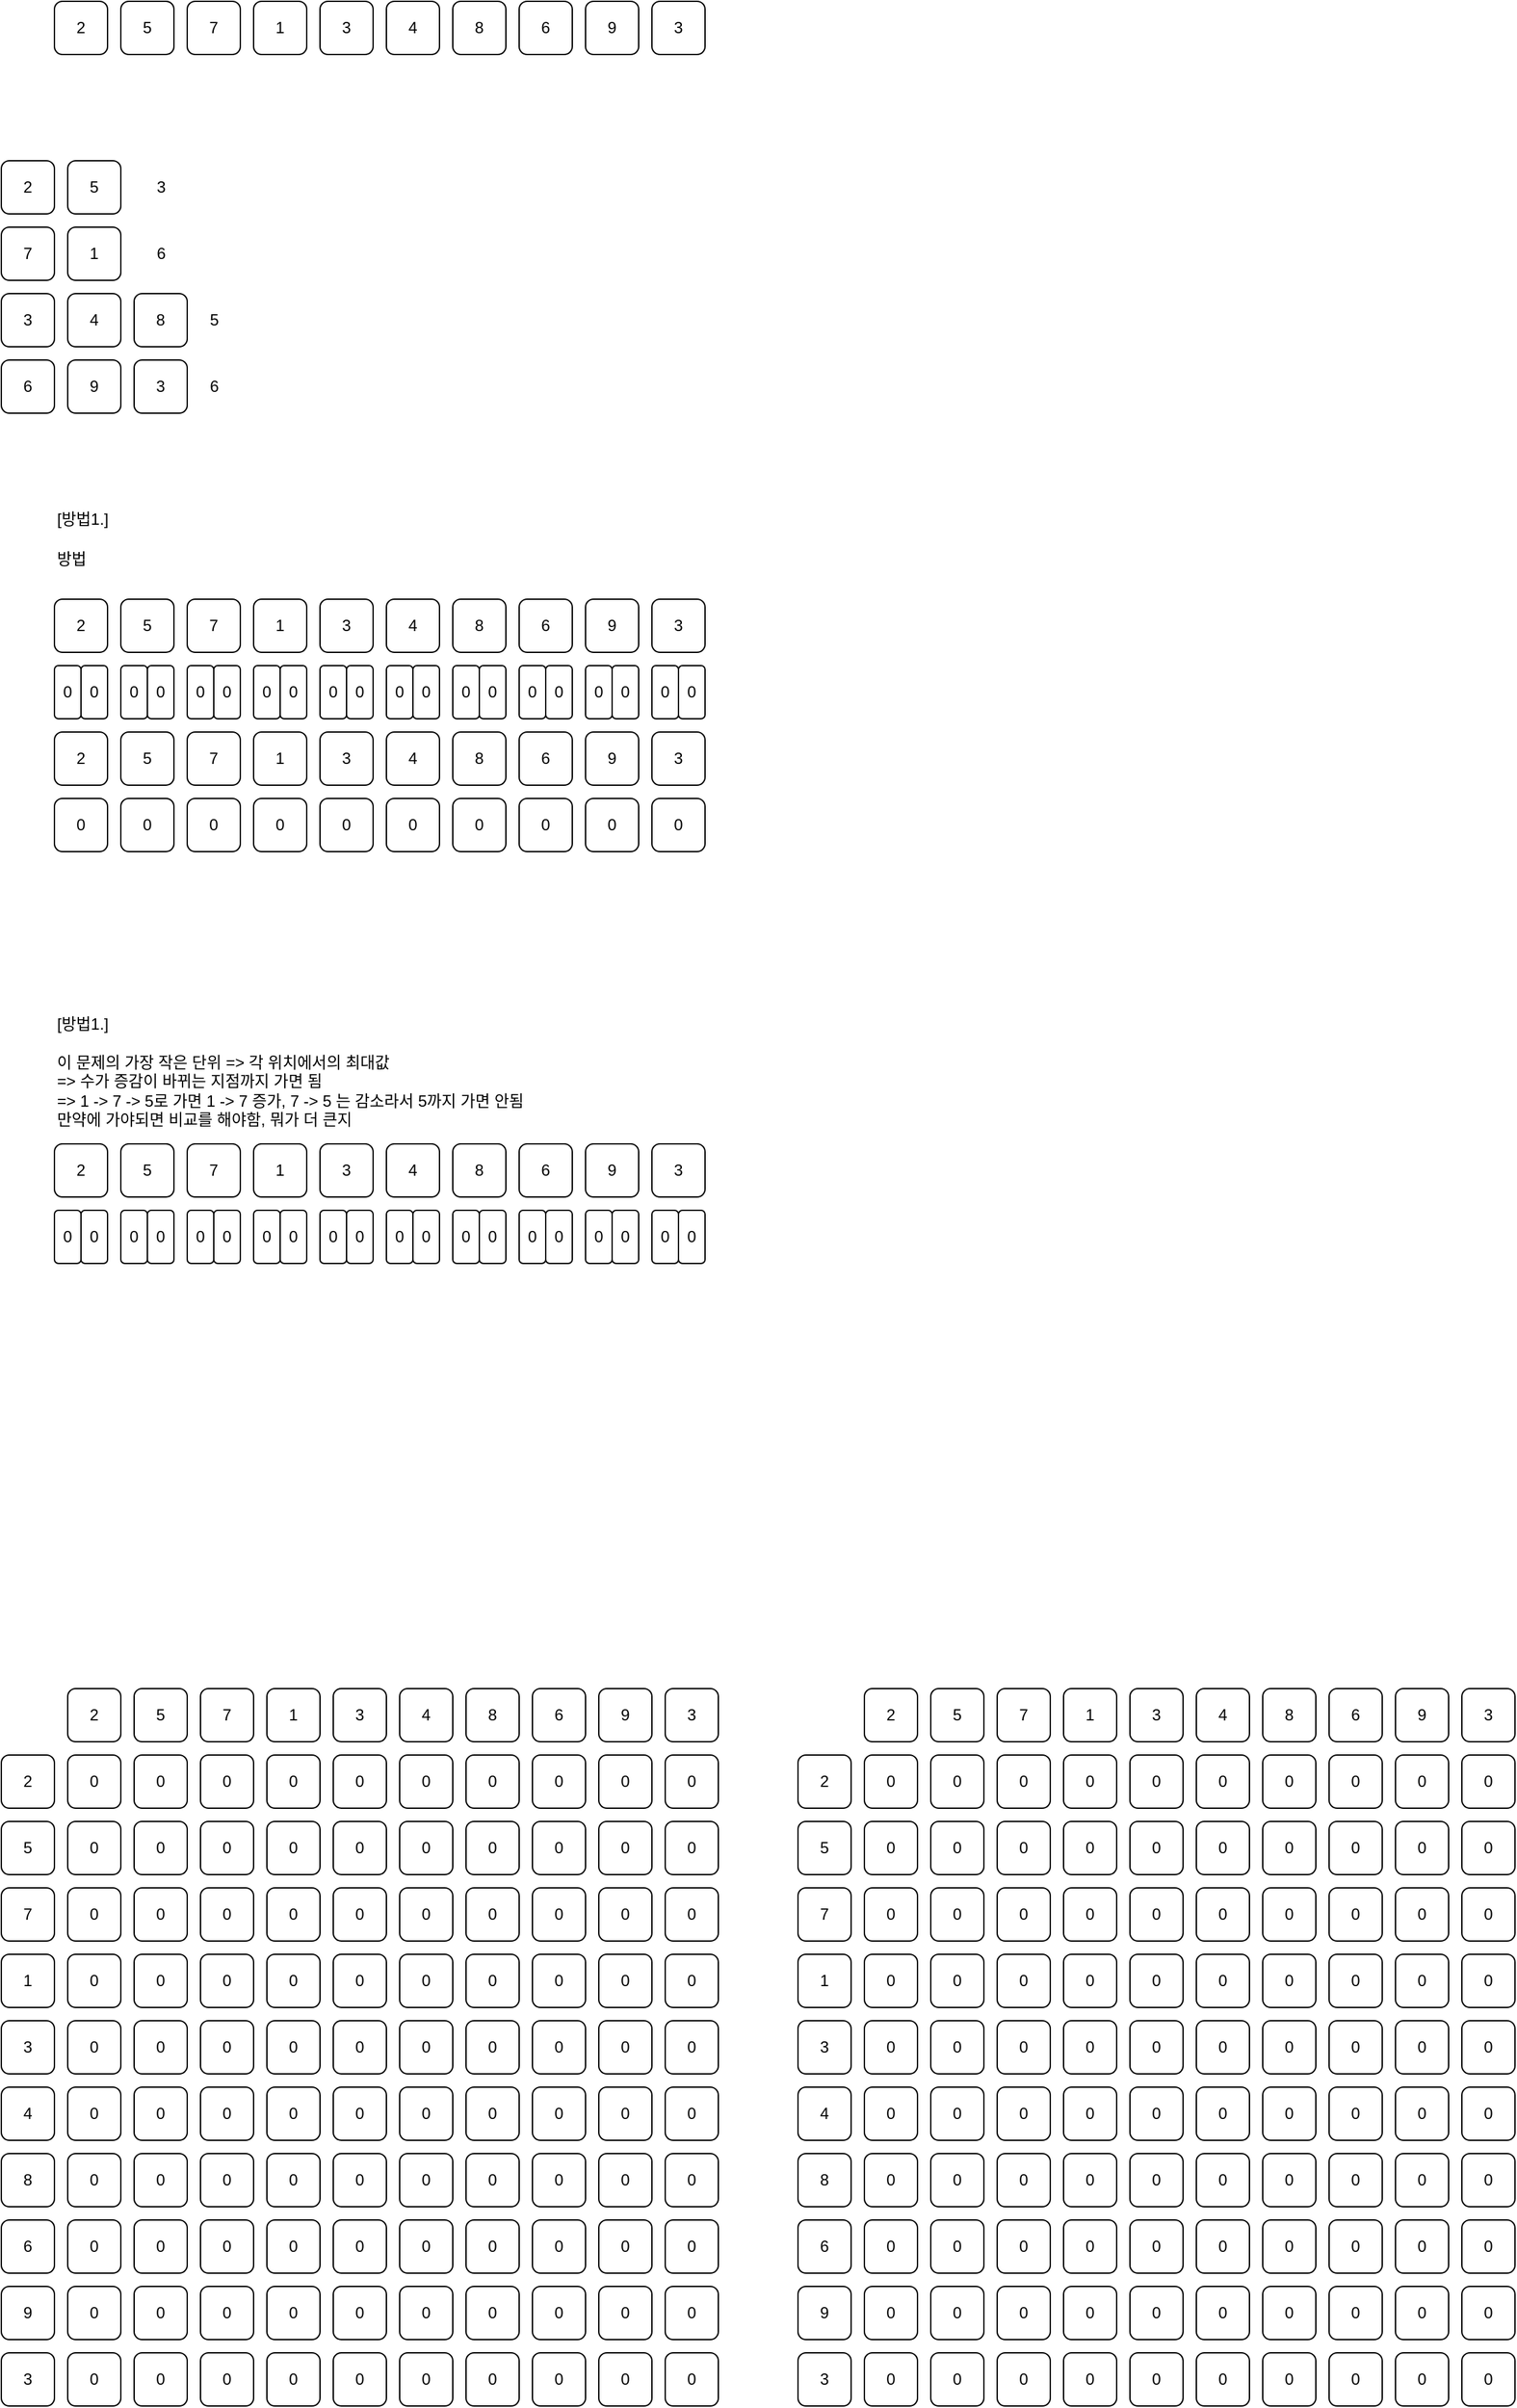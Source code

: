 <mxfile version="17.4.2" type="device"><diagram id="opJmxKPNGMG97YsAQIVf" name="페이지-1"><mxGraphModel dx="1036" dy="486" grid="1" gridSize="10" guides="1" tooltips="1" connect="1" arrows="1" fold="1" page="1" pageScale="1" pageWidth="2000" pageHeight="1400" math="0" shadow="0"><root><mxCell id="0"/><mxCell id="1" parent="0"/><mxCell id="2fsfZC8f-T-CUN_blzlZ-1" value="2" style="rounded=1;whiteSpace=wrap;html=1;" vertex="1" parent="1"><mxGeometry x="320" y="160" width="40" height="40" as="geometry"/></mxCell><mxCell id="2fsfZC8f-T-CUN_blzlZ-2" value="5" style="rounded=1;whiteSpace=wrap;html=1;" vertex="1" parent="1"><mxGeometry x="370" y="160" width="40" height="40" as="geometry"/></mxCell><mxCell id="2fsfZC8f-T-CUN_blzlZ-3" value="7" style="rounded=1;whiteSpace=wrap;html=1;" vertex="1" parent="1"><mxGeometry x="420" y="160" width="40" height="40" as="geometry"/></mxCell><mxCell id="2fsfZC8f-T-CUN_blzlZ-4" value="1" style="rounded=1;whiteSpace=wrap;html=1;" vertex="1" parent="1"><mxGeometry x="470" y="160" width="40" height="40" as="geometry"/></mxCell><mxCell id="2fsfZC8f-T-CUN_blzlZ-5" value="3" style="rounded=1;whiteSpace=wrap;html=1;" vertex="1" parent="1"><mxGeometry x="520" y="160" width="40" height="40" as="geometry"/></mxCell><mxCell id="2fsfZC8f-T-CUN_blzlZ-6" value="4" style="rounded=1;whiteSpace=wrap;html=1;" vertex="1" parent="1"><mxGeometry x="570" y="160" width="40" height="40" as="geometry"/></mxCell><mxCell id="2fsfZC8f-T-CUN_blzlZ-7" value="8" style="rounded=1;whiteSpace=wrap;html=1;" vertex="1" parent="1"><mxGeometry x="620" y="160" width="40" height="40" as="geometry"/></mxCell><mxCell id="2fsfZC8f-T-CUN_blzlZ-8" value="6" style="rounded=1;whiteSpace=wrap;html=1;" vertex="1" parent="1"><mxGeometry x="670" y="160" width="40" height="40" as="geometry"/></mxCell><mxCell id="2fsfZC8f-T-CUN_blzlZ-9" value="9" style="rounded=1;whiteSpace=wrap;html=1;" vertex="1" parent="1"><mxGeometry x="720" y="160" width="40" height="40" as="geometry"/></mxCell><mxCell id="2fsfZC8f-T-CUN_blzlZ-10" value="3" style="rounded=1;whiteSpace=wrap;html=1;" vertex="1" parent="1"><mxGeometry x="770" y="160" width="40" height="40" as="geometry"/></mxCell><mxCell id="2fsfZC8f-T-CUN_blzlZ-11" value="2" style="rounded=1;whiteSpace=wrap;html=1;" vertex="1" parent="1"><mxGeometry x="280" y="280" width="40" height="40" as="geometry"/></mxCell><mxCell id="2fsfZC8f-T-CUN_blzlZ-12" value="5" style="rounded=1;whiteSpace=wrap;html=1;" vertex="1" parent="1"><mxGeometry x="330" y="280" width="40" height="40" as="geometry"/></mxCell><mxCell id="2fsfZC8f-T-CUN_blzlZ-13" value="7" style="rounded=1;whiteSpace=wrap;html=1;" vertex="1" parent="1"><mxGeometry x="280" y="330" width="40" height="40" as="geometry"/></mxCell><mxCell id="2fsfZC8f-T-CUN_blzlZ-14" value="1" style="rounded=1;whiteSpace=wrap;html=1;" vertex="1" parent="1"><mxGeometry x="330" y="330" width="40" height="40" as="geometry"/></mxCell><mxCell id="2fsfZC8f-T-CUN_blzlZ-15" value="3" style="rounded=1;whiteSpace=wrap;html=1;" vertex="1" parent="1"><mxGeometry x="280" y="380" width="40" height="40" as="geometry"/></mxCell><mxCell id="2fsfZC8f-T-CUN_blzlZ-16" value="4" style="rounded=1;whiteSpace=wrap;html=1;" vertex="1" parent="1"><mxGeometry x="330" y="380" width="40" height="40" as="geometry"/></mxCell><mxCell id="2fsfZC8f-T-CUN_blzlZ-17" value="8" style="rounded=1;whiteSpace=wrap;html=1;" vertex="1" parent="1"><mxGeometry x="380" y="380" width="40" height="40" as="geometry"/></mxCell><mxCell id="2fsfZC8f-T-CUN_blzlZ-18" value="6" style="rounded=1;whiteSpace=wrap;html=1;" vertex="1" parent="1"><mxGeometry x="280" y="430" width="40" height="40" as="geometry"/></mxCell><mxCell id="2fsfZC8f-T-CUN_blzlZ-19" value="9" style="rounded=1;whiteSpace=wrap;html=1;" vertex="1" parent="1"><mxGeometry x="330" y="430" width="40" height="40" as="geometry"/></mxCell><mxCell id="2fsfZC8f-T-CUN_blzlZ-20" value="3" style="rounded=1;whiteSpace=wrap;html=1;" vertex="1" parent="1"><mxGeometry x="380" y="430" width="40" height="40" as="geometry"/></mxCell><mxCell id="2fsfZC8f-T-CUN_blzlZ-21" value="3" style="text;html=1;align=center;verticalAlign=middle;resizable=0;points=[];autosize=1;strokeColor=none;fillColor=none;" vertex="1" parent="1"><mxGeometry x="390" y="290" width="20" height="20" as="geometry"/></mxCell><mxCell id="2fsfZC8f-T-CUN_blzlZ-22" value="6" style="text;html=1;align=center;verticalAlign=middle;resizable=0;points=[];autosize=1;strokeColor=none;fillColor=none;" vertex="1" parent="1"><mxGeometry x="390" y="340" width="20" height="20" as="geometry"/></mxCell><mxCell id="2fsfZC8f-T-CUN_blzlZ-23" value="5" style="text;html=1;align=center;verticalAlign=middle;resizable=0;points=[];autosize=1;strokeColor=none;fillColor=none;" vertex="1" parent="1"><mxGeometry x="430" y="390" width="20" height="20" as="geometry"/></mxCell><mxCell id="2fsfZC8f-T-CUN_blzlZ-24" value="6" style="text;html=1;align=center;verticalAlign=middle;resizable=0;points=[];autosize=1;strokeColor=none;fillColor=none;" vertex="1" parent="1"><mxGeometry x="430" y="440" width="20" height="20" as="geometry"/></mxCell><mxCell id="2fsfZC8f-T-CUN_blzlZ-27" value="2" style="rounded=1;whiteSpace=wrap;html=1;" vertex="1" parent="1"><mxGeometry x="320" y="610" width="40" height="40" as="geometry"/></mxCell><mxCell id="2fsfZC8f-T-CUN_blzlZ-28" value="5" style="rounded=1;whiteSpace=wrap;html=1;" vertex="1" parent="1"><mxGeometry x="370" y="610" width="40" height="40" as="geometry"/></mxCell><mxCell id="2fsfZC8f-T-CUN_blzlZ-29" value="7" style="rounded=1;whiteSpace=wrap;html=1;" vertex="1" parent="1"><mxGeometry x="420" y="610" width="40" height="40" as="geometry"/></mxCell><mxCell id="2fsfZC8f-T-CUN_blzlZ-30" value="1" style="rounded=1;whiteSpace=wrap;html=1;" vertex="1" parent="1"><mxGeometry x="470" y="610" width="40" height="40" as="geometry"/></mxCell><mxCell id="2fsfZC8f-T-CUN_blzlZ-31" value="3" style="rounded=1;whiteSpace=wrap;html=1;" vertex="1" parent="1"><mxGeometry x="520" y="610" width="40" height="40" as="geometry"/></mxCell><mxCell id="2fsfZC8f-T-CUN_blzlZ-32" value="4" style="rounded=1;whiteSpace=wrap;html=1;" vertex="1" parent="1"><mxGeometry x="570" y="610" width="40" height="40" as="geometry"/></mxCell><mxCell id="2fsfZC8f-T-CUN_blzlZ-33" value="8" style="rounded=1;whiteSpace=wrap;html=1;" vertex="1" parent="1"><mxGeometry x="620" y="610" width="40" height="40" as="geometry"/></mxCell><mxCell id="2fsfZC8f-T-CUN_blzlZ-34" value="6" style="rounded=1;whiteSpace=wrap;html=1;" vertex="1" parent="1"><mxGeometry x="670" y="610" width="40" height="40" as="geometry"/></mxCell><mxCell id="2fsfZC8f-T-CUN_blzlZ-35" value="9" style="rounded=1;whiteSpace=wrap;html=1;" vertex="1" parent="1"><mxGeometry x="720" y="610" width="40" height="40" as="geometry"/></mxCell><mxCell id="2fsfZC8f-T-CUN_blzlZ-36" value="3" style="rounded=1;whiteSpace=wrap;html=1;" vertex="1" parent="1"><mxGeometry x="770" y="610" width="40" height="40" as="geometry"/></mxCell><mxCell id="2fsfZC8f-T-CUN_blzlZ-49" value="0" style="rounded=1;whiteSpace=wrap;html=1;" vertex="1" parent="1"><mxGeometry x="320" y="660" width="20" height="40" as="geometry"/></mxCell><mxCell id="2fsfZC8f-T-CUN_blzlZ-59" value="0" style="rounded=1;whiteSpace=wrap;html=1;" vertex="1" parent="1"><mxGeometry x="340" y="660" width="20" height="40" as="geometry"/></mxCell><mxCell id="2fsfZC8f-T-CUN_blzlZ-60" value="0" style="rounded=1;whiteSpace=wrap;html=1;" vertex="1" parent="1"><mxGeometry x="370" y="660" width="20" height="40" as="geometry"/></mxCell><mxCell id="2fsfZC8f-T-CUN_blzlZ-61" value="0" style="rounded=1;whiteSpace=wrap;html=1;" vertex="1" parent="1"><mxGeometry x="390" y="660" width="20" height="40" as="geometry"/></mxCell><mxCell id="2fsfZC8f-T-CUN_blzlZ-62" value="0" style="rounded=1;whiteSpace=wrap;html=1;" vertex="1" parent="1"><mxGeometry x="420" y="660" width="20" height="40" as="geometry"/></mxCell><mxCell id="2fsfZC8f-T-CUN_blzlZ-63" value="0" style="rounded=1;whiteSpace=wrap;html=1;" vertex="1" parent="1"><mxGeometry x="440" y="660" width="20" height="40" as="geometry"/></mxCell><mxCell id="2fsfZC8f-T-CUN_blzlZ-64" value="0" style="rounded=1;whiteSpace=wrap;html=1;" vertex="1" parent="1"><mxGeometry x="470" y="660" width="20" height="40" as="geometry"/></mxCell><mxCell id="2fsfZC8f-T-CUN_blzlZ-65" value="0" style="rounded=1;whiteSpace=wrap;html=1;" vertex="1" parent="1"><mxGeometry x="490" y="660" width="20" height="40" as="geometry"/></mxCell><mxCell id="2fsfZC8f-T-CUN_blzlZ-66" value="0" style="rounded=1;whiteSpace=wrap;html=1;" vertex="1" parent="1"><mxGeometry x="520" y="660" width="20" height="40" as="geometry"/></mxCell><mxCell id="2fsfZC8f-T-CUN_blzlZ-67" value="0" style="rounded=1;whiteSpace=wrap;html=1;" vertex="1" parent="1"><mxGeometry x="540" y="660" width="20" height="40" as="geometry"/></mxCell><mxCell id="2fsfZC8f-T-CUN_blzlZ-68" value="0" style="rounded=1;whiteSpace=wrap;html=1;" vertex="1" parent="1"><mxGeometry x="570" y="660" width="20" height="40" as="geometry"/></mxCell><mxCell id="2fsfZC8f-T-CUN_blzlZ-69" value="0" style="rounded=1;whiteSpace=wrap;html=1;" vertex="1" parent="1"><mxGeometry x="590" y="660" width="20" height="40" as="geometry"/></mxCell><mxCell id="2fsfZC8f-T-CUN_blzlZ-70" value="0" style="rounded=1;whiteSpace=wrap;html=1;" vertex="1" parent="1"><mxGeometry x="620" y="660" width="20" height="40" as="geometry"/></mxCell><mxCell id="2fsfZC8f-T-CUN_blzlZ-71" value="0" style="rounded=1;whiteSpace=wrap;html=1;" vertex="1" parent="1"><mxGeometry x="640" y="660" width="20" height="40" as="geometry"/></mxCell><mxCell id="2fsfZC8f-T-CUN_blzlZ-72" value="0" style="rounded=1;whiteSpace=wrap;html=1;" vertex="1" parent="1"><mxGeometry x="670" y="660" width="20" height="40" as="geometry"/></mxCell><mxCell id="2fsfZC8f-T-CUN_blzlZ-73" value="0" style="rounded=1;whiteSpace=wrap;html=1;" vertex="1" parent="1"><mxGeometry x="690" y="660" width="20" height="40" as="geometry"/></mxCell><mxCell id="2fsfZC8f-T-CUN_blzlZ-74" value="0" style="rounded=1;whiteSpace=wrap;html=1;" vertex="1" parent="1"><mxGeometry x="720" y="660" width="20" height="40" as="geometry"/></mxCell><mxCell id="2fsfZC8f-T-CUN_blzlZ-75" value="0" style="rounded=1;whiteSpace=wrap;html=1;" vertex="1" parent="1"><mxGeometry x="740" y="660" width="20" height="40" as="geometry"/></mxCell><mxCell id="2fsfZC8f-T-CUN_blzlZ-76" value="0" style="rounded=1;whiteSpace=wrap;html=1;" vertex="1" parent="1"><mxGeometry x="770" y="660" width="20" height="40" as="geometry"/></mxCell><mxCell id="2fsfZC8f-T-CUN_blzlZ-77" value="0" style="rounded=1;whiteSpace=wrap;html=1;" vertex="1" parent="1"><mxGeometry x="790" y="660" width="20" height="40" as="geometry"/></mxCell><mxCell id="2fsfZC8f-T-CUN_blzlZ-78" value="방법" style="text;html=1;strokeColor=none;fillColor=none;align=left;verticalAlign=middle;whiteSpace=wrap;rounded=0;" vertex="1" parent="1"><mxGeometry x="320" y="560" width="420" height="40" as="geometry"/></mxCell><mxCell id="2fsfZC8f-T-CUN_blzlZ-79" value="[방법1.]" style="text;html=1;align=left;verticalAlign=middle;resizable=0;points=[];autosize=1;strokeColor=none;fillColor=none;" vertex="1" parent="1"><mxGeometry x="320" y="540" width="60" height="20" as="geometry"/></mxCell><mxCell id="2fsfZC8f-T-CUN_blzlZ-110" value="이 문제의 가장 작은 단위 =&amp;gt; 각 위치에서의 최대값&lt;br&gt;=&amp;gt; 수가 증감이 바뀌는 지점까지 가면 됨&lt;br&gt;=&amp;gt; 1 -&amp;gt; 7 -&amp;gt; 5로 가면 1 -&amp;gt; 7 증가, 7 -&amp;gt; 5 는 감소라서 5까지 가면 안됨&lt;br&gt;만약에 가야되면 비교를 해야함, 뭐가 더 큰지" style="text;html=1;strokeColor=none;fillColor=none;align=left;verticalAlign=middle;whiteSpace=wrap;rounded=0;" vertex="1" parent="1"><mxGeometry x="320" y="940" width="420" height="80" as="geometry"/></mxCell><mxCell id="2fsfZC8f-T-CUN_blzlZ-111" value="[방법1.]" style="text;html=1;align=left;verticalAlign=middle;resizable=0;points=[];autosize=1;strokeColor=none;fillColor=none;" vertex="1" parent="1"><mxGeometry x="320" y="920" width="60" height="20" as="geometry"/></mxCell><mxCell id="2fsfZC8f-T-CUN_blzlZ-112" value="2" style="rounded=1;whiteSpace=wrap;html=1;" vertex="1" parent="1"><mxGeometry x="320" y="710" width="40" height="40" as="geometry"/></mxCell><mxCell id="2fsfZC8f-T-CUN_blzlZ-113" value="5" style="rounded=1;whiteSpace=wrap;html=1;" vertex="1" parent="1"><mxGeometry x="370" y="710" width="40" height="40" as="geometry"/></mxCell><mxCell id="2fsfZC8f-T-CUN_blzlZ-114" value="7" style="rounded=1;whiteSpace=wrap;html=1;" vertex="1" parent="1"><mxGeometry x="420" y="710" width="40" height="40" as="geometry"/></mxCell><mxCell id="2fsfZC8f-T-CUN_blzlZ-115" value="1" style="rounded=1;whiteSpace=wrap;html=1;" vertex="1" parent="1"><mxGeometry x="470" y="710" width="40" height="40" as="geometry"/></mxCell><mxCell id="2fsfZC8f-T-CUN_blzlZ-116" value="3" style="rounded=1;whiteSpace=wrap;html=1;" vertex="1" parent="1"><mxGeometry x="520" y="710" width="40" height="40" as="geometry"/></mxCell><mxCell id="2fsfZC8f-T-CUN_blzlZ-117" value="4" style="rounded=1;whiteSpace=wrap;html=1;" vertex="1" parent="1"><mxGeometry x="570" y="710" width="40" height="40" as="geometry"/></mxCell><mxCell id="2fsfZC8f-T-CUN_blzlZ-118" value="8" style="rounded=1;whiteSpace=wrap;html=1;" vertex="1" parent="1"><mxGeometry x="620" y="710" width="40" height="40" as="geometry"/></mxCell><mxCell id="2fsfZC8f-T-CUN_blzlZ-119" value="6" style="rounded=1;whiteSpace=wrap;html=1;" vertex="1" parent="1"><mxGeometry x="670" y="710" width="40" height="40" as="geometry"/></mxCell><mxCell id="2fsfZC8f-T-CUN_blzlZ-120" value="9" style="rounded=1;whiteSpace=wrap;html=1;" vertex="1" parent="1"><mxGeometry x="720" y="710" width="40" height="40" as="geometry"/></mxCell><mxCell id="2fsfZC8f-T-CUN_blzlZ-121" value="3" style="rounded=1;whiteSpace=wrap;html=1;" vertex="1" parent="1"><mxGeometry x="770" y="710" width="40" height="40" as="geometry"/></mxCell><mxCell id="2fsfZC8f-T-CUN_blzlZ-142" value="0" style="rounded=1;whiteSpace=wrap;html=1;" vertex="1" parent="1"><mxGeometry x="320" y="760" width="40" height="40" as="geometry"/></mxCell><mxCell id="2fsfZC8f-T-CUN_blzlZ-143" value="0" style="rounded=1;whiteSpace=wrap;html=1;" vertex="1" parent="1"><mxGeometry x="370" y="760" width="40" height="40" as="geometry"/></mxCell><mxCell id="2fsfZC8f-T-CUN_blzlZ-144" value="0" style="rounded=1;whiteSpace=wrap;html=1;" vertex="1" parent="1"><mxGeometry x="420" y="760" width="40" height="40" as="geometry"/></mxCell><mxCell id="2fsfZC8f-T-CUN_blzlZ-145" value="0" style="rounded=1;whiteSpace=wrap;html=1;" vertex="1" parent="1"><mxGeometry x="470" y="760" width="40" height="40" as="geometry"/></mxCell><mxCell id="2fsfZC8f-T-CUN_blzlZ-146" value="0" style="rounded=1;whiteSpace=wrap;html=1;" vertex="1" parent="1"><mxGeometry x="520" y="760" width="40" height="40" as="geometry"/></mxCell><mxCell id="2fsfZC8f-T-CUN_blzlZ-147" value="0" style="rounded=1;whiteSpace=wrap;html=1;" vertex="1" parent="1"><mxGeometry x="570" y="760" width="40" height="40" as="geometry"/></mxCell><mxCell id="2fsfZC8f-T-CUN_blzlZ-148" value="0" style="rounded=1;whiteSpace=wrap;html=1;" vertex="1" parent="1"><mxGeometry x="620" y="760" width="40" height="40" as="geometry"/></mxCell><mxCell id="2fsfZC8f-T-CUN_blzlZ-149" value="0" style="rounded=1;whiteSpace=wrap;html=1;" vertex="1" parent="1"><mxGeometry x="670" y="760" width="40" height="40" as="geometry"/></mxCell><mxCell id="2fsfZC8f-T-CUN_blzlZ-150" value="0" style="rounded=1;whiteSpace=wrap;html=1;" vertex="1" parent="1"><mxGeometry x="720" y="760" width="40" height="40" as="geometry"/></mxCell><mxCell id="2fsfZC8f-T-CUN_blzlZ-151" value="0" style="rounded=1;whiteSpace=wrap;html=1;" vertex="1" parent="1"><mxGeometry x="770" y="760" width="40" height="40" as="geometry"/></mxCell><mxCell id="2fsfZC8f-T-CUN_blzlZ-162" value="2" style="rounded=1;whiteSpace=wrap;html=1;" vertex="1" parent="1"><mxGeometry x="330" y="1430" width="40" height="40" as="geometry"/></mxCell><mxCell id="2fsfZC8f-T-CUN_blzlZ-163" value="5" style="rounded=1;whiteSpace=wrap;html=1;" vertex="1" parent="1"><mxGeometry x="380" y="1430" width="40" height="40" as="geometry"/></mxCell><mxCell id="2fsfZC8f-T-CUN_blzlZ-164" value="7" style="rounded=1;whiteSpace=wrap;html=1;" vertex="1" parent="1"><mxGeometry x="430" y="1430" width="40" height="40" as="geometry"/></mxCell><mxCell id="2fsfZC8f-T-CUN_blzlZ-165" value="1" style="rounded=1;whiteSpace=wrap;html=1;" vertex="1" parent="1"><mxGeometry x="480" y="1430" width="40" height="40" as="geometry"/></mxCell><mxCell id="2fsfZC8f-T-CUN_blzlZ-166" value="3" style="rounded=1;whiteSpace=wrap;html=1;" vertex="1" parent="1"><mxGeometry x="530" y="1430" width="40" height="40" as="geometry"/></mxCell><mxCell id="2fsfZC8f-T-CUN_blzlZ-167" value="4" style="rounded=1;whiteSpace=wrap;html=1;" vertex="1" parent="1"><mxGeometry x="580" y="1430" width="40" height="40" as="geometry"/></mxCell><mxCell id="2fsfZC8f-T-CUN_blzlZ-168" value="8" style="rounded=1;whiteSpace=wrap;html=1;" vertex="1" parent="1"><mxGeometry x="630" y="1430" width="40" height="40" as="geometry"/></mxCell><mxCell id="2fsfZC8f-T-CUN_blzlZ-169" value="6" style="rounded=1;whiteSpace=wrap;html=1;" vertex="1" parent="1"><mxGeometry x="680" y="1430" width="40" height="40" as="geometry"/></mxCell><mxCell id="2fsfZC8f-T-CUN_blzlZ-170" value="9" style="rounded=1;whiteSpace=wrap;html=1;" vertex="1" parent="1"><mxGeometry x="730" y="1430" width="40" height="40" as="geometry"/></mxCell><mxCell id="2fsfZC8f-T-CUN_blzlZ-171" value="3" style="rounded=1;whiteSpace=wrap;html=1;" vertex="1" parent="1"><mxGeometry x="780" y="1430" width="40" height="40" as="geometry"/></mxCell><mxCell id="2fsfZC8f-T-CUN_blzlZ-172" value="2" style="rounded=1;whiteSpace=wrap;html=1;" vertex="1" parent="1"><mxGeometry x="280" y="1480" width="40" height="40" as="geometry"/></mxCell><mxCell id="2fsfZC8f-T-CUN_blzlZ-173" value="5" style="rounded=1;whiteSpace=wrap;html=1;" vertex="1" parent="1"><mxGeometry x="280" y="1530" width="40" height="40" as="geometry"/></mxCell><mxCell id="2fsfZC8f-T-CUN_blzlZ-174" value="7" style="rounded=1;whiteSpace=wrap;html=1;" vertex="1" parent="1"><mxGeometry x="280" y="1580" width="40" height="40" as="geometry"/></mxCell><mxCell id="2fsfZC8f-T-CUN_blzlZ-175" value="3" style="rounded=1;whiteSpace=wrap;html=1;" vertex="1" parent="1"><mxGeometry x="280" y="1680" width="40" height="40" as="geometry"/></mxCell><mxCell id="2fsfZC8f-T-CUN_blzlZ-176" value="8" style="rounded=1;whiteSpace=wrap;html=1;" vertex="1" parent="1"><mxGeometry x="280" y="1780" width="40" height="40" as="geometry"/></mxCell><mxCell id="2fsfZC8f-T-CUN_blzlZ-177" value="4" style="rounded=1;whiteSpace=wrap;html=1;" vertex="1" parent="1"><mxGeometry x="280" y="1730" width="40" height="40" as="geometry"/></mxCell><mxCell id="2fsfZC8f-T-CUN_blzlZ-178" value="6" style="rounded=1;whiteSpace=wrap;html=1;" vertex="1" parent="1"><mxGeometry x="280" y="1830" width="40" height="40" as="geometry"/></mxCell><mxCell id="2fsfZC8f-T-CUN_blzlZ-179" value="9" style="rounded=1;whiteSpace=wrap;html=1;" vertex="1" parent="1"><mxGeometry x="280" y="1880" width="40" height="40" as="geometry"/></mxCell><mxCell id="2fsfZC8f-T-CUN_blzlZ-180" value="3" style="rounded=1;whiteSpace=wrap;html=1;" vertex="1" parent="1"><mxGeometry x="280" y="1930" width="40" height="40" as="geometry"/></mxCell><mxCell id="2fsfZC8f-T-CUN_blzlZ-181" value="0" style="rounded=1;whiteSpace=wrap;html=1;" vertex="1" parent="1"><mxGeometry x="330" y="1480" width="40" height="40" as="geometry"/></mxCell><mxCell id="2fsfZC8f-T-CUN_blzlZ-182" value="0" style="rounded=1;whiteSpace=wrap;html=1;" vertex="1" parent="1"><mxGeometry x="380" y="1480" width="40" height="40" as="geometry"/></mxCell><mxCell id="2fsfZC8f-T-CUN_blzlZ-183" value="0" style="rounded=1;whiteSpace=wrap;html=1;" vertex="1" parent="1"><mxGeometry x="430" y="1480" width="40" height="40" as="geometry"/></mxCell><mxCell id="2fsfZC8f-T-CUN_blzlZ-184" value="0" style="rounded=1;whiteSpace=wrap;html=1;" vertex="1" parent="1"><mxGeometry x="480" y="1480" width="40" height="40" as="geometry"/></mxCell><mxCell id="2fsfZC8f-T-CUN_blzlZ-185" value="0" style="rounded=1;whiteSpace=wrap;html=1;" vertex="1" parent="1"><mxGeometry x="530" y="1480" width="40" height="40" as="geometry"/></mxCell><mxCell id="2fsfZC8f-T-CUN_blzlZ-186" value="0" style="rounded=1;whiteSpace=wrap;html=1;" vertex="1" parent="1"><mxGeometry x="580" y="1480" width="40" height="40" as="geometry"/></mxCell><mxCell id="2fsfZC8f-T-CUN_blzlZ-187" value="0" style="rounded=1;whiteSpace=wrap;html=1;" vertex="1" parent="1"><mxGeometry x="630" y="1480" width="40" height="40" as="geometry"/></mxCell><mxCell id="2fsfZC8f-T-CUN_blzlZ-188" value="0" style="rounded=1;whiteSpace=wrap;html=1;" vertex="1" parent="1"><mxGeometry x="680" y="1480" width="40" height="40" as="geometry"/></mxCell><mxCell id="2fsfZC8f-T-CUN_blzlZ-189" value="0" style="rounded=1;whiteSpace=wrap;html=1;" vertex="1" parent="1"><mxGeometry x="730" y="1480" width="40" height="40" as="geometry"/></mxCell><mxCell id="2fsfZC8f-T-CUN_blzlZ-190" value="0" style="rounded=1;whiteSpace=wrap;html=1;" vertex="1" parent="1"><mxGeometry x="780" y="1480" width="40" height="40" as="geometry"/></mxCell><mxCell id="2fsfZC8f-T-CUN_blzlZ-191" value="0" style="rounded=1;whiteSpace=wrap;html=1;" vertex="1" parent="1"><mxGeometry x="330" y="1530" width="40" height="40" as="geometry"/></mxCell><mxCell id="2fsfZC8f-T-CUN_blzlZ-192" value="0" style="rounded=1;whiteSpace=wrap;html=1;" vertex="1" parent="1"><mxGeometry x="380" y="1530" width="40" height="40" as="geometry"/></mxCell><mxCell id="2fsfZC8f-T-CUN_blzlZ-193" value="0" style="rounded=1;whiteSpace=wrap;html=1;" vertex="1" parent="1"><mxGeometry x="430" y="1530" width="40" height="40" as="geometry"/></mxCell><mxCell id="2fsfZC8f-T-CUN_blzlZ-194" value="0" style="rounded=1;whiteSpace=wrap;html=1;" vertex="1" parent="1"><mxGeometry x="480" y="1530" width="40" height="40" as="geometry"/></mxCell><mxCell id="2fsfZC8f-T-CUN_blzlZ-195" value="0" style="rounded=1;whiteSpace=wrap;html=1;" vertex="1" parent="1"><mxGeometry x="530" y="1530" width="40" height="40" as="geometry"/></mxCell><mxCell id="2fsfZC8f-T-CUN_blzlZ-196" value="0" style="rounded=1;whiteSpace=wrap;html=1;" vertex="1" parent="1"><mxGeometry x="580" y="1530" width="40" height="40" as="geometry"/></mxCell><mxCell id="2fsfZC8f-T-CUN_blzlZ-197" value="0" style="rounded=1;whiteSpace=wrap;html=1;" vertex="1" parent="1"><mxGeometry x="630" y="1530" width="40" height="40" as="geometry"/></mxCell><mxCell id="2fsfZC8f-T-CUN_blzlZ-198" value="0" style="rounded=1;whiteSpace=wrap;html=1;" vertex="1" parent="1"><mxGeometry x="680" y="1530" width="40" height="40" as="geometry"/></mxCell><mxCell id="2fsfZC8f-T-CUN_blzlZ-199" value="0" style="rounded=1;whiteSpace=wrap;html=1;" vertex="1" parent="1"><mxGeometry x="730" y="1530" width="40" height="40" as="geometry"/></mxCell><mxCell id="2fsfZC8f-T-CUN_blzlZ-200" value="0" style="rounded=1;whiteSpace=wrap;html=1;" vertex="1" parent="1"><mxGeometry x="780" y="1530" width="40" height="40" as="geometry"/></mxCell><mxCell id="2fsfZC8f-T-CUN_blzlZ-201" value="0" style="rounded=1;whiteSpace=wrap;html=1;" vertex="1" parent="1"><mxGeometry x="330" y="1580" width="40" height="40" as="geometry"/></mxCell><mxCell id="2fsfZC8f-T-CUN_blzlZ-202" value="0" style="rounded=1;whiteSpace=wrap;html=1;" vertex="1" parent="1"><mxGeometry x="380" y="1580" width="40" height="40" as="geometry"/></mxCell><mxCell id="2fsfZC8f-T-CUN_blzlZ-203" value="0" style="rounded=1;whiteSpace=wrap;html=1;" vertex="1" parent="1"><mxGeometry x="430" y="1580" width="40" height="40" as="geometry"/></mxCell><mxCell id="2fsfZC8f-T-CUN_blzlZ-204" value="0" style="rounded=1;whiteSpace=wrap;html=1;" vertex="1" parent="1"><mxGeometry x="480" y="1580" width="40" height="40" as="geometry"/></mxCell><mxCell id="2fsfZC8f-T-CUN_blzlZ-205" value="0" style="rounded=1;whiteSpace=wrap;html=1;" vertex="1" parent="1"><mxGeometry x="530" y="1580" width="40" height="40" as="geometry"/></mxCell><mxCell id="2fsfZC8f-T-CUN_blzlZ-206" value="0" style="rounded=1;whiteSpace=wrap;html=1;" vertex="1" parent="1"><mxGeometry x="580" y="1580" width="40" height="40" as="geometry"/></mxCell><mxCell id="2fsfZC8f-T-CUN_blzlZ-207" value="0" style="rounded=1;whiteSpace=wrap;html=1;" vertex="1" parent="1"><mxGeometry x="630" y="1580" width="40" height="40" as="geometry"/></mxCell><mxCell id="2fsfZC8f-T-CUN_blzlZ-208" value="0" style="rounded=1;whiteSpace=wrap;html=1;" vertex="1" parent="1"><mxGeometry x="680" y="1580" width="40" height="40" as="geometry"/></mxCell><mxCell id="2fsfZC8f-T-CUN_blzlZ-209" value="0" style="rounded=1;whiteSpace=wrap;html=1;" vertex="1" parent="1"><mxGeometry x="730" y="1580" width="40" height="40" as="geometry"/></mxCell><mxCell id="2fsfZC8f-T-CUN_blzlZ-210" value="0" style="rounded=1;whiteSpace=wrap;html=1;" vertex="1" parent="1"><mxGeometry x="780" y="1580" width="40" height="40" as="geometry"/></mxCell><mxCell id="2fsfZC8f-T-CUN_blzlZ-211" value="0" style="rounded=1;whiteSpace=wrap;html=1;" vertex="1" parent="1"><mxGeometry x="330" y="1680" width="40" height="40" as="geometry"/></mxCell><mxCell id="2fsfZC8f-T-CUN_blzlZ-212" value="0" style="rounded=1;whiteSpace=wrap;html=1;" vertex="1" parent="1"><mxGeometry x="380" y="1680" width="40" height="40" as="geometry"/></mxCell><mxCell id="2fsfZC8f-T-CUN_blzlZ-213" value="0" style="rounded=1;whiteSpace=wrap;html=1;" vertex="1" parent="1"><mxGeometry x="430" y="1680" width="40" height="40" as="geometry"/></mxCell><mxCell id="2fsfZC8f-T-CUN_blzlZ-214" value="0" style="rounded=1;whiteSpace=wrap;html=1;" vertex="1" parent="1"><mxGeometry x="480" y="1680" width="40" height="40" as="geometry"/></mxCell><mxCell id="2fsfZC8f-T-CUN_blzlZ-215" value="0" style="rounded=1;whiteSpace=wrap;html=1;" vertex="1" parent="1"><mxGeometry x="530" y="1680" width="40" height="40" as="geometry"/></mxCell><mxCell id="2fsfZC8f-T-CUN_blzlZ-216" value="0" style="rounded=1;whiteSpace=wrap;html=1;" vertex="1" parent="1"><mxGeometry x="580" y="1680" width="40" height="40" as="geometry"/></mxCell><mxCell id="2fsfZC8f-T-CUN_blzlZ-217" value="0" style="rounded=1;whiteSpace=wrap;html=1;" vertex="1" parent="1"><mxGeometry x="630" y="1680" width="40" height="40" as="geometry"/></mxCell><mxCell id="2fsfZC8f-T-CUN_blzlZ-218" value="0" style="rounded=1;whiteSpace=wrap;html=1;" vertex="1" parent="1"><mxGeometry x="680" y="1680" width="40" height="40" as="geometry"/></mxCell><mxCell id="2fsfZC8f-T-CUN_blzlZ-219" value="0" style="rounded=1;whiteSpace=wrap;html=1;" vertex="1" parent="1"><mxGeometry x="730" y="1680" width="40" height="40" as="geometry"/></mxCell><mxCell id="2fsfZC8f-T-CUN_blzlZ-220" value="0" style="rounded=1;whiteSpace=wrap;html=1;" vertex="1" parent="1"><mxGeometry x="780" y="1680" width="40" height="40" as="geometry"/></mxCell><mxCell id="2fsfZC8f-T-CUN_blzlZ-221" value="0" style="rounded=1;whiteSpace=wrap;html=1;" vertex="1" parent="1"><mxGeometry x="330" y="1730" width="40" height="40" as="geometry"/></mxCell><mxCell id="2fsfZC8f-T-CUN_blzlZ-222" value="0" style="rounded=1;whiteSpace=wrap;html=1;" vertex="1" parent="1"><mxGeometry x="380" y="1730" width="40" height="40" as="geometry"/></mxCell><mxCell id="2fsfZC8f-T-CUN_blzlZ-223" value="0" style="rounded=1;whiteSpace=wrap;html=1;" vertex="1" parent="1"><mxGeometry x="430" y="1730" width="40" height="40" as="geometry"/></mxCell><mxCell id="2fsfZC8f-T-CUN_blzlZ-224" value="0" style="rounded=1;whiteSpace=wrap;html=1;" vertex="1" parent="1"><mxGeometry x="480" y="1730" width="40" height="40" as="geometry"/></mxCell><mxCell id="2fsfZC8f-T-CUN_blzlZ-225" value="0" style="rounded=1;whiteSpace=wrap;html=1;" vertex="1" parent="1"><mxGeometry x="530" y="1730" width="40" height="40" as="geometry"/></mxCell><mxCell id="2fsfZC8f-T-CUN_blzlZ-226" value="0" style="rounded=1;whiteSpace=wrap;html=1;" vertex="1" parent="1"><mxGeometry x="580" y="1730" width="40" height="40" as="geometry"/></mxCell><mxCell id="2fsfZC8f-T-CUN_blzlZ-227" value="0" style="rounded=1;whiteSpace=wrap;html=1;" vertex="1" parent="1"><mxGeometry x="630" y="1730" width="40" height="40" as="geometry"/></mxCell><mxCell id="2fsfZC8f-T-CUN_blzlZ-228" value="0" style="rounded=1;whiteSpace=wrap;html=1;" vertex="1" parent="1"><mxGeometry x="680" y="1730" width="40" height="40" as="geometry"/></mxCell><mxCell id="2fsfZC8f-T-CUN_blzlZ-229" value="0" style="rounded=1;whiteSpace=wrap;html=1;" vertex="1" parent="1"><mxGeometry x="730" y="1730" width="40" height="40" as="geometry"/></mxCell><mxCell id="2fsfZC8f-T-CUN_blzlZ-230" value="0" style="rounded=1;whiteSpace=wrap;html=1;" vertex="1" parent="1"><mxGeometry x="780" y="1730" width="40" height="40" as="geometry"/></mxCell><mxCell id="2fsfZC8f-T-CUN_blzlZ-231" value="0" style="rounded=1;whiteSpace=wrap;html=1;" vertex="1" parent="1"><mxGeometry x="330" y="1780" width="40" height="40" as="geometry"/></mxCell><mxCell id="2fsfZC8f-T-CUN_blzlZ-232" value="0" style="rounded=1;whiteSpace=wrap;html=1;" vertex="1" parent="1"><mxGeometry x="380" y="1780" width="40" height="40" as="geometry"/></mxCell><mxCell id="2fsfZC8f-T-CUN_blzlZ-233" value="0" style="rounded=1;whiteSpace=wrap;html=1;" vertex="1" parent="1"><mxGeometry x="430" y="1780" width="40" height="40" as="geometry"/></mxCell><mxCell id="2fsfZC8f-T-CUN_blzlZ-234" value="0" style="rounded=1;whiteSpace=wrap;html=1;" vertex="1" parent="1"><mxGeometry x="480" y="1780" width="40" height="40" as="geometry"/></mxCell><mxCell id="2fsfZC8f-T-CUN_blzlZ-235" value="0" style="rounded=1;whiteSpace=wrap;html=1;" vertex="1" parent="1"><mxGeometry x="530" y="1780" width="40" height="40" as="geometry"/></mxCell><mxCell id="2fsfZC8f-T-CUN_blzlZ-236" value="0" style="rounded=1;whiteSpace=wrap;html=1;" vertex="1" parent="1"><mxGeometry x="580" y="1780" width="40" height="40" as="geometry"/></mxCell><mxCell id="2fsfZC8f-T-CUN_blzlZ-237" value="0" style="rounded=1;whiteSpace=wrap;html=1;" vertex="1" parent="1"><mxGeometry x="630" y="1780" width="40" height="40" as="geometry"/></mxCell><mxCell id="2fsfZC8f-T-CUN_blzlZ-238" value="0" style="rounded=1;whiteSpace=wrap;html=1;" vertex="1" parent="1"><mxGeometry x="680" y="1780" width="40" height="40" as="geometry"/></mxCell><mxCell id="2fsfZC8f-T-CUN_blzlZ-239" value="0" style="rounded=1;whiteSpace=wrap;html=1;" vertex="1" parent="1"><mxGeometry x="730" y="1780" width="40" height="40" as="geometry"/></mxCell><mxCell id="2fsfZC8f-T-CUN_blzlZ-240" value="0" style="rounded=1;whiteSpace=wrap;html=1;" vertex="1" parent="1"><mxGeometry x="780" y="1780" width="40" height="40" as="geometry"/></mxCell><mxCell id="2fsfZC8f-T-CUN_blzlZ-241" value="0" style="rounded=1;whiteSpace=wrap;html=1;" vertex="1" parent="1"><mxGeometry x="330" y="1830" width="40" height="40" as="geometry"/></mxCell><mxCell id="2fsfZC8f-T-CUN_blzlZ-242" value="0" style="rounded=1;whiteSpace=wrap;html=1;" vertex="1" parent="1"><mxGeometry x="380" y="1830" width="40" height="40" as="geometry"/></mxCell><mxCell id="2fsfZC8f-T-CUN_blzlZ-243" value="0" style="rounded=1;whiteSpace=wrap;html=1;" vertex="1" parent="1"><mxGeometry x="430" y="1830" width="40" height="40" as="geometry"/></mxCell><mxCell id="2fsfZC8f-T-CUN_blzlZ-244" value="0" style="rounded=1;whiteSpace=wrap;html=1;" vertex="1" parent="1"><mxGeometry x="480" y="1830" width="40" height="40" as="geometry"/></mxCell><mxCell id="2fsfZC8f-T-CUN_blzlZ-245" value="0" style="rounded=1;whiteSpace=wrap;html=1;" vertex="1" parent="1"><mxGeometry x="530" y="1830" width="40" height="40" as="geometry"/></mxCell><mxCell id="2fsfZC8f-T-CUN_blzlZ-246" value="0" style="rounded=1;whiteSpace=wrap;html=1;" vertex="1" parent="1"><mxGeometry x="580" y="1830" width="40" height="40" as="geometry"/></mxCell><mxCell id="2fsfZC8f-T-CUN_blzlZ-247" value="0" style="rounded=1;whiteSpace=wrap;html=1;" vertex="1" parent="1"><mxGeometry x="630" y="1830" width="40" height="40" as="geometry"/></mxCell><mxCell id="2fsfZC8f-T-CUN_blzlZ-248" value="0" style="rounded=1;whiteSpace=wrap;html=1;" vertex="1" parent="1"><mxGeometry x="680" y="1830" width="40" height="40" as="geometry"/></mxCell><mxCell id="2fsfZC8f-T-CUN_blzlZ-249" value="0" style="rounded=1;whiteSpace=wrap;html=1;" vertex="1" parent="1"><mxGeometry x="730" y="1830" width="40" height="40" as="geometry"/></mxCell><mxCell id="2fsfZC8f-T-CUN_blzlZ-250" value="0" style="rounded=1;whiteSpace=wrap;html=1;" vertex="1" parent="1"><mxGeometry x="780" y="1830" width="40" height="40" as="geometry"/></mxCell><mxCell id="2fsfZC8f-T-CUN_blzlZ-251" value="0" style="rounded=1;whiteSpace=wrap;html=1;" vertex="1" parent="1"><mxGeometry x="330" y="1880" width="40" height="40" as="geometry"/></mxCell><mxCell id="2fsfZC8f-T-CUN_blzlZ-252" value="0" style="rounded=1;whiteSpace=wrap;html=1;" vertex="1" parent="1"><mxGeometry x="380" y="1880" width="40" height="40" as="geometry"/></mxCell><mxCell id="2fsfZC8f-T-CUN_blzlZ-253" value="0" style="rounded=1;whiteSpace=wrap;html=1;" vertex="1" parent="1"><mxGeometry x="430" y="1880" width="40" height="40" as="geometry"/></mxCell><mxCell id="2fsfZC8f-T-CUN_blzlZ-254" value="0" style="rounded=1;whiteSpace=wrap;html=1;" vertex="1" parent="1"><mxGeometry x="480" y="1880" width="40" height="40" as="geometry"/></mxCell><mxCell id="2fsfZC8f-T-CUN_blzlZ-255" value="0" style="rounded=1;whiteSpace=wrap;html=1;" vertex="1" parent="1"><mxGeometry x="530" y="1880" width="40" height="40" as="geometry"/></mxCell><mxCell id="2fsfZC8f-T-CUN_blzlZ-256" value="0" style="rounded=1;whiteSpace=wrap;html=1;" vertex="1" parent="1"><mxGeometry x="580" y="1880" width="40" height="40" as="geometry"/></mxCell><mxCell id="2fsfZC8f-T-CUN_blzlZ-257" value="0" style="rounded=1;whiteSpace=wrap;html=1;" vertex="1" parent="1"><mxGeometry x="630" y="1880" width="40" height="40" as="geometry"/></mxCell><mxCell id="2fsfZC8f-T-CUN_blzlZ-258" value="0" style="rounded=1;whiteSpace=wrap;html=1;" vertex="1" parent="1"><mxGeometry x="680" y="1880" width="40" height="40" as="geometry"/></mxCell><mxCell id="2fsfZC8f-T-CUN_blzlZ-259" value="0" style="rounded=1;whiteSpace=wrap;html=1;" vertex="1" parent="1"><mxGeometry x="730" y="1880" width="40" height="40" as="geometry"/></mxCell><mxCell id="2fsfZC8f-T-CUN_blzlZ-260" value="0" style="rounded=1;whiteSpace=wrap;html=1;" vertex="1" parent="1"><mxGeometry x="780" y="1880" width="40" height="40" as="geometry"/></mxCell><mxCell id="2fsfZC8f-T-CUN_blzlZ-261" value="0" style="rounded=1;whiteSpace=wrap;html=1;" vertex="1" parent="1"><mxGeometry x="330" y="1930" width="40" height="40" as="geometry"/></mxCell><mxCell id="2fsfZC8f-T-CUN_blzlZ-262" value="0" style="rounded=1;whiteSpace=wrap;html=1;" vertex="1" parent="1"><mxGeometry x="380" y="1930" width="40" height="40" as="geometry"/></mxCell><mxCell id="2fsfZC8f-T-CUN_blzlZ-263" value="0" style="rounded=1;whiteSpace=wrap;html=1;" vertex="1" parent="1"><mxGeometry x="430" y="1930" width="40" height="40" as="geometry"/></mxCell><mxCell id="2fsfZC8f-T-CUN_blzlZ-264" value="0" style="rounded=1;whiteSpace=wrap;html=1;" vertex="1" parent="1"><mxGeometry x="480" y="1930" width="40" height="40" as="geometry"/></mxCell><mxCell id="2fsfZC8f-T-CUN_blzlZ-265" value="0" style="rounded=1;whiteSpace=wrap;html=1;" vertex="1" parent="1"><mxGeometry x="530" y="1930" width="40" height="40" as="geometry"/></mxCell><mxCell id="2fsfZC8f-T-CUN_blzlZ-266" value="0" style="rounded=1;whiteSpace=wrap;html=1;" vertex="1" parent="1"><mxGeometry x="580" y="1930" width="40" height="40" as="geometry"/></mxCell><mxCell id="2fsfZC8f-T-CUN_blzlZ-267" value="0" style="rounded=1;whiteSpace=wrap;html=1;" vertex="1" parent="1"><mxGeometry x="630" y="1930" width="40" height="40" as="geometry"/></mxCell><mxCell id="2fsfZC8f-T-CUN_blzlZ-268" value="0" style="rounded=1;whiteSpace=wrap;html=1;" vertex="1" parent="1"><mxGeometry x="680" y="1930" width="40" height="40" as="geometry"/></mxCell><mxCell id="2fsfZC8f-T-CUN_blzlZ-269" value="0" style="rounded=1;whiteSpace=wrap;html=1;" vertex="1" parent="1"><mxGeometry x="730" y="1930" width="40" height="40" as="geometry"/></mxCell><mxCell id="2fsfZC8f-T-CUN_blzlZ-270" value="0" style="rounded=1;whiteSpace=wrap;html=1;" vertex="1" parent="1"><mxGeometry x="780" y="1930" width="40" height="40" as="geometry"/></mxCell><mxCell id="2fsfZC8f-T-CUN_blzlZ-271" value="1" style="rounded=1;whiteSpace=wrap;html=1;" vertex="1" parent="1"><mxGeometry x="280" y="1630" width="40" height="40" as="geometry"/></mxCell><mxCell id="2fsfZC8f-T-CUN_blzlZ-272" value="0" style="rounded=1;whiteSpace=wrap;html=1;" vertex="1" parent="1"><mxGeometry x="330" y="1630" width="40" height="40" as="geometry"/></mxCell><mxCell id="2fsfZC8f-T-CUN_blzlZ-273" value="0" style="rounded=1;whiteSpace=wrap;html=1;" vertex="1" parent="1"><mxGeometry x="380" y="1630" width="40" height="40" as="geometry"/></mxCell><mxCell id="2fsfZC8f-T-CUN_blzlZ-274" value="0" style="rounded=1;whiteSpace=wrap;html=1;" vertex="1" parent="1"><mxGeometry x="430" y="1630" width="40" height="40" as="geometry"/></mxCell><mxCell id="2fsfZC8f-T-CUN_blzlZ-275" value="0" style="rounded=1;whiteSpace=wrap;html=1;" vertex="1" parent="1"><mxGeometry x="480" y="1630" width="40" height="40" as="geometry"/></mxCell><mxCell id="2fsfZC8f-T-CUN_blzlZ-276" value="0" style="rounded=1;whiteSpace=wrap;html=1;" vertex="1" parent="1"><mxGeometry x="530" y="1630" width="40" height="40" as="geometry"/></mxCell><mxCell id="2fsfZC8f-T-CUN_blzlZ-277" value="0" style="rounded=1;whiteSpace=wrap;html=1;" vertex="1" parent="1"><mxGeometry x="580" y="1630" width="40" height="40" as="geometry"/></mxCell><mxCell id="2fsfZC8f-T-CUN_blzlZ-278" value="0" style="rounded=1;whiteSpace=wrap;html=1;" vertex="1" parent="1"><mxGeometry x="630" y="1630" width="40" height="40" as="geometry"/></mxCell><mxCell id="2fsfZC8f-T-CUN_blzlZ-279" value="0" style="rounded=1;whiteSpace=wrap;html=1;" vertex="1" parent="1"><mxGeometry x="680" y="1630" width="40" height="40" as="geometry"/></mxCell><mxCell id="2fsfZC8f-T-CUN_blzlZ-280" value="0" style="rounded=1;whiteSpace=wrap;html=1;" vertex="1" parent="1"><mxGeometry x="730" y="1630" width="40" height="40" as="geometry"/></mxCell><mxCell id="2fsfZC8f-T-CUN_blzlZ-281" value="0" style="rounded=1;whiteSpace=wrap;html=1;" vertex="1" parent="1"><mxGeometry x="780" y="1630" width="40" height="40" as="geometry"/></mxCell><mxCell id="2fsfZC8f-T-CUN_blzlZ-282" value="2" style="rounded=1;whiteSpace=wrap;html=1;" vertex="1" parent="1"><mxGeometry x="930" y="1430" width="40" height="40" as="geometry"/></mxCell><mxCell id="2fsfZC8f-T-CUN_blzlZ-283" value="5" style="rounded=1;whiteSpace=wrap;html=1;" vertex="1" parent="1"><mxGeometry x="980" y="1430" width="40" height="40" as="geometry"/></mxCell><mxCell id="2fsfZC8f-T-CUN_blzlZ-284" value="7" style="rounded=1;whiteSpace=wrap;html=1;" vertex="1" parent="1"><mxGeometry x="1030" y="1430" width="40" height="40" as="geometry"/></mxCell><mxCell id="2fsfZC8f-T-CUN_blzlZ-285" value="1" style="rounded=1;whiteSpace=wrap;html=1;" vertex="1" parent="1"><mxGeometry x="1080" y="1430" width="40" height="40" as="geometry"/></mxCell><mxCell id="2fsfZC8f-T-CUN_blzlZ-286" value="3" style="rounded=1;whiteSpace=wrap;html=1;" vertex="1" parent="1"><mxGeometry x="1130" y="1430" width="40" height="40" as="geometry"/></mxCell><mxCell id="2fsfZC8f-T-CUN_blzlZ-287" value="4" style="rounded=1;whiteSpace=wrap;html=1;" vertex="1" parent="1"><mxGeometry x="1180" y="1430" width="40" height="40" as="geometry"/></mxCell><mxCell id="2fsfZC8f-T-CUN_blzlZ-288" value="8" style="rounded=1;whiteSpace=wrap;html=1;" vertex="1" parent="1"><mxGeometry x="1230" y="1430" width="40" height="40" as="geometry"/></mxCell><mxCell id="2fsfZC8f-T-CUN_blzlZ-289" value="6" style="rounded=1;whiteSpace=wrap;html=1;" vertex="1" parent="1"><mxGeometry x="1280" y="1430" width="40" height="40" as="geometry"/></mxCell><mxCell id="2fsfZC8f-T-CUN_blzlZ-290" value="9" style="rounded=1;whiteSpace=wrap;html=1;" vertex="1" parent="1"><mxGeometry x="1330" y="1430" width="40" height="40" as="geometry"/></mxCell><mxCell id="2fsfZC8f-T-CUN_blzlZ-291" value="3" style="rounded=1;whiteSpace=wrap;html=1;" vertex="1" parent="1"><mxGeometry x="1380" y="1430" width="40" height="40" as="geometry"/></mxCell><mxCell id="2fsfZC8f-T-CUN_blzlZ-292" value="2" style="rounded=1;whiteSpace=wrap;html=1;" vertex="1" parent="1"><mxGeometry x="880" y="1480" width="40" height="40" as="geometry"/></mxCell><mxCell id="2fsfZC8f-T-CUN_blzlZ-293" value="5" style="rounded=1;whiteSpace=wrap;html=1;" vertex="1" parent="1"><mxGeometry x="880" y="1530" width="40" height="40" as="geometry"/></mxCell><mxCell id="2fsfZC8f-T-CUN_blzlZ-294" value="7" style="rounded=1;whiteSpace=wrap;html=1;" vertex="1" parent="1"><mxGeometry x="880" y="1580" width="40" height="40" as="geometry"/></mxCell><mxCell id="2fsfZC8f-T-CUN_blzlZ-295" value="3" style="rounded=1;whiteSpace=wrap;html=1;" vertex="1" parent="1"><mxGeometry x="880" y="1680" width="40" height="40" as="geometry"/></mxCell><mxCell id="2fsfZC8f-T-CUN_blzlZ-296" value="8" style="rounded=1;whiteSpace=wrap;html=1;" vertex="1" parent="1"><mxGeometry x="880" y="1780" width="40" height="40" as="geometry"/></mxCell><mxCell id="2fsfZC8f-T-CUN_blzlZ-297" value="4" style="rounded=1;whiteSpace=wrap;html=1;" vertex="1" parent="1"><mxGeometry x="880" y="1730" width="40" height="40" as="geometry"/></mxCell><mxCell id="2fsfZC8f-T-CUN_blzlZ-298" value="6" style="rounded=1;whiteSpace=wrap;html=1;" vertex="1" parent="1"><mxGeometry x="880" y="1830" width="40" height="40" as="geometry"/></mxCell><mxCell id="2fsfZC8f-T-CUN_blzlZ-299" value="9" style="rounded=1;whiteSpace=wrap;html=1;" vertex="1" parent="1"><mxGeometry x="880" y="1880" width="40" height="40" as="geometry"/></mxCell><mxCell id="2fsfZC8f-T-CUN_blzlZ-300" value="3" style="rounded=1;whiteSpace=wrap;html=1;" vertex="1" parent="1"><mxGeometry x="880" y="1930" width="40" height="40" as="geometry"/></mxCell><mxCell id="2fsfZC8f-T-CUN_blzlZ-301" value="0" style="rounded=1;whiteSpace=wrap;html=1;" vertex="1" parent="1"><mxGeometry x="930" y="1480" width="40" height="40" as="geometry"/></mxCell><mxCell id="2fsfZC8f-T-CUN_blzlZ-302" value="0" style="rounded=1;whiteSpace=wrap;html=1;" vertex="1" parent="1"><mxGeometry x="980" y="1480" width="40" height="40" as="geometry"/></mxCell><mxCell id="2fsfZC8f-T-CUN_blzlZ-303" value="0" style="rounded=1;whiteSpace=wrap;html=1;" vertex="1" parent="1"><mxGeometry x="1030" y="1480" width="40" height="40" as="geometry"/></mxCell><mxCell id="2fsfZC8f-T-CUN_blzlZ-304" value="0" style="rounded=1;whiteSpace=wrap;html=1;" vertex="1" parent="1"><mxGeometry x="1080" y="1480" width="40" height="40" as="geometry"/></mxCell><mxCell id="2fsfZC8f-T-CUN_blzlZ-305" value="0" style="rounded=1;whiteSpace=wrap;html=1;" vertex="1" parent="1"><mxGeometry x="1130" y="1480" width="40" height="40" as="geometry"/></mxCell><mxCell id="2fsfZC8f-T-CUN_blzlZ-306" value="0" style="rounded=1;whiteSpace=wrap;html=1;" vertex="1" parent="1"><mxGeometry x="1180" y="1480" width="40" height="40" as="geometry"/></mxCell><mxCell id="2fsfZC8f-T-CUN_blzlZ-307" value="0" style="rounded=1;whiteSpace=wrap;html=1;" vertex="1" parent="1"><mxGeometry x="1230" y="1480" width="40" height="40" as="geometry"/></mxCell><mxCell id="2fsfZC8f-T-CUN_blzlZ-308" value="0" style="rounded=1;whiteSpace=wrap;html=1;" vertex="1" parent="1"><mxGeometry x="1280" y="1480" width="40" height="40" as="geometry"/></mxCell><mxCell id="2fsfZC8f-T-CUN_blzlZ-309" value="0" style="rounded=1;whiteSpace=wrap;html=1;" vertex="1" parent="1"><mxGeometry x="1330" y="1480" width="40" height="40" as="geometry"/></mxCell><mxCell id="2fsfZC8f-T-CUN_blzlZ-310" value="0" style="rounded=1;whiteSpace=wrap;html=1;" vertex="1" parent="1"><mxGeometry x="1380" y="1480" width="40" height="40" as="geometry"/></mxCell><mxCell id="2fsfZC8f-T-CUN_blzlZ-311" value="0" style="rounded=1;whiteSpace=wrap;html=1;" vertex="1" parent="1"><mxGeometry x="930" y="1530" width="40" height="40" as="geometry"/></mxCell><mxCell id="2fsfZC8f-T-CUN_blzlZ-312" value="0" style="rounded=1;whiteSpace=wrap;html=1;" vertex="1" parent="1"><mxGeometry x="980" y="1530" width="40" height="40" as="geometry"/></mxCell><mxCell id="2fsfZC8f-T-CUN_blzlZ-313" value="0" style="rounded=1;whiteSpace=wrap;html=1;" vertex="1" parent="1"><mxGeometry x="1030" y="1530" width="40" height="40" as="geometry"/></mxCell><mxCell id="2fsfZC8f-T-CUN_blzlZ-314" value="0" style="rounded=1;whiteSpace=wrap;html=1;" vertex="1" parent="1"><mxGeometry x="1080" y="1530" width="40" height="40" as="geometry"/></mxCell><mxCell id="2fsfZC8f-T-CUN_blzlZ-315" value="0" style="rounded=1;whiteSpace=wrap;html=1;" vertex="1" parent="1"><mxGeometry x="1130" y="1530" width="40" height="40" as="geometry"/></mxCell><mxCell id="2fsfZC8f-T-CUN_blzlZ-316" value="0" style="rounded=1;whiteSpace=wrap;html=1;" vertex="1" parent="1"><mxGeometry x="1180" y="1530" width="40" height="40" as="geometry"/></mxCell><mxCell id="2fsfZC8f-T-CUN_blzlZ-317" value="0" style="rounded=1;whiteSpace=wrap;html=1;" vertex="1" parent="1"><mxGeometry x="1230" y="1530" width="40" height="40" as="geometry"/></mxCell><mxCell id="2fsfZC8f-T-CUN_blzlZ-318" value="0" style="rounded=1;whiteSpace=wrap;html=1;" vertex="1" parent="1"><mxGeometry x="1280" y="1530" width="40" height="40" as="geometry"/></mxCell><mxCell id="2fsfZC8f-T-CUN_blzlZ-319" value="0" style="rounded=1;whiteSpace=wrap;html=1;" vertex="1" parent="1"><mxGeometry x="1330" y="1530" width="40" height="40" as="geometry"/></mxCell><mxCell id="2fsfZC8f-T-CUN_blzlZ-320" value="0" style="rounded=1;whiteSpace=wrap;html=1;" vertex="1" parent="1"><mxGeometry x="1380" y="1530" width="40" height="40" as="geometry"/></mxCell><mxCell id="2fsfZC8f-T-CUN_blzlZ-321" value="0" style="rounded=1;whiteSpace=wrap;html=1;" vertex="1" parent="1"><mxGeometry x="930" y="1580" width="40" height="40" as="geometry"/></mxCell><mxCell id="2fsfZC8f-T-CUN_blzlZ-322" value="0" style="rounded=1;whiteSpace=wrap;html=1;" vertex="1" parent="1"><mxGeometry x="980" y="1580" width="40" height="40" as="geometry"/></mxCell><mxCell id="2fsfZC8f-T-CUN_blzlZ-323" value="0" style="rounded=1;whiteSpace=wrap;html=1;" vertex="1" parent="1"><mxGeometry x="1030" y="1580" width="40" height="40" as="geometry"/></mxCell><mxCell id="2fsfZC8f-T-CUN_blzlZ-324" value="0" style="rounded=1;whiteSpace=wrap;html=1;" vertex="1" parent="1"><mxGeometry x="1080" y="1580" width="40" height="40" as="geometry"/></mxCell><mxCell id="2fsfZC8f-T-CUN_blzlZ-325" value="0" style="rounded=1;whiteSpace=wrap;html=1;" vertex="1" parent="1"><mxGeometry x="1130" y="1580" width="40" height="40" as="geometry"/></mxCell><mxCell id="2fsfZC8f-T-CUN_blzlZ-326" value="0" style="rounded=1;whiteSpace=wrap;html=1;" vertex="1" parent="1"><mxGeometry x="1180" y="1580" width="40" height="40" as="geometry"/></mxCell><mxCell id="2fsfZC8f-T-CUN_blzlZ-327" value="0" style="rounded=1;whiteSpace=wrap;html=1;" vertex="1" parent="1"><mxGeometry x="1230" y="1580" width="40" height="40" as="geometry"/></mxCell><mxCell id="2fsfZC8f-T-CUN_blzlZ-328" value="0" style="rounded=1;whiteSpace=wrap;html=1;" vertex="1" parent="1"><mxGeometry x="1280" y="1580" width="40" height="40" as="geometry"/></mxCell><mxCell id="2fsfZC8f-T-CUN_blzlZ-329" value="0" style="rounded=1;whiteSpace=wrap;html=1;" vertex="1" parent="1"><mxGeometry x="1330" y="1580" width="40" height="40" as="geometry"/></mxCell><mxCell id="2fsfZC8f-T-CUN_blzlZ-330" value="0" style="rounded=1;whiteSpace=wrap;html=1;" vertex="1" parent="1"><mxGeometry x="1380" y="1580" width="40" height="40" as="geometry"/></mxCell><mxCell id="2fsfZC8f-T-CUN_blzlZ-331" value="0" style="rounded=1;whiteSpace=wrap;html=1;" vertex="1" parent="1"><mxGeometry x="930" y="1680" width="40" height="40" as="geometry"/></mxCell><mxCell id="2fsfZC8f-T-CUN_blzlZ-332" value="0" style="rounded=1;whiteSpace=wrap;html=1;" vertex="1" parent="1"><mxGeometry x="980" y="1680" width="40" height="40" as="geometry"/></mxCell><mxCell id="2fsfZC8f-T-CUN_blzlZ-333" value="0" style="rounded=1;whiteSpace=wrap;html=1;" vertex="1" parent="1"><mxGeometry x="1030" y="1680" width="40" height="40" as="geometry"/></mxCell><mxCell id="2fsfZC8f-T-CUN_blzlZ-334" value="0" style="rounded=1;whiteSpace=wrap;html=1;" vertex="1" parent="1"><mxGeometry x="1080" y="1680" width="40" height="40" as="geometry"/></mxCell><mxCell id="2fsfZC8f-T-CUN_blzlZ-335" value="0" style="rounded=1;whiteSpace=wrap;html=1;" vertex="1" parent="1"><mxGeometry x="1130" y="1680" width="40" height="40" as="geometry"/></mxCell><mxCell id="2fsfZC8f-T-CUN_blzlZ-336" value="0" style="rounded=1;whiteSpace=wrap;html=1;" vertex="1" parent="1"><mxGeometry x="1180" y="1680" width="40" height="40" as="geometry"/></mxCell><mxCell id="2fsfZC8f-T-CUN_blzlZ-337" value="0" style="rounded=1;whiteSpace=wrap;html=1;" vertex="1" parent="1"><mxGeometry x="1230" y="1680" width="40" height="40" as="geometry"/></mxCell><mxCell id="2fsfZC8f-T-CUN_blzlZ-338" value="0" style="rounded=1;whiteSpace=wrap;html=1;" vertex="1" parent="1"><mxGeometry x="1280" y="1680" width="40" height="40" as="geometry"/></mxCell><mxCell id="2fsfZC8f-T-CUN_blzlZ-339" value="0" style="rounded=1;whiteSpace=wrap;html=1;" vertex="1" parent="1"><mxGeometry x="1330" y="1680" width="40" height="40" as="geometry"/></mxCell><mxCell id="2fsfZC8f-T-CUN_blzlZ-340" value="0" style="rounded=1;whiteSpace=wrap;html=1;" vertex="1" parent="1"><mxGeometry x="1380" y="1680" width="40" height="40" as="geometry"/></mxCell><mxCell id="2fsfZC8f-T-CUN_blzlZ-341" value="0" style="rounded=1;whiteSpace=wrap;html=1;" vertex="1" parent="1"><mxGeometry x="930" y="1730" width="40" height="40" as="geometry"/></mxCell><mxCell id="2fsfZC8f-T-CUN_blzlZ-342" value="0" style="rounded=1;whiteSpace=wrap;html=1;" vertex="1" parent="1"><mxGeometry x="980" y="1730" width="40" height="40" as="geometry"/></mxCell><mxCell id="2fsfZC8f-T-CUN_blzlZ-343" value="0" style="rounded=1;whiteSpace=wrap;html=1;" vertex="1" parent="1"><mxGeometry x="1030" y="1730" width="40" height="40" as="geometry"/></mxCell><mxCell id="2fsfZC8f-T-CUN_blzlZ-344" value="0" style="rounded=1;whiteSpace=wrap;html=1;" vertex="1" parent="1"><mxGeometry x="1080" y="1730" width="40" height="40" as="geometry"/></mxCell><mxCell id="2fsfZC8f-T-CUN_blzlZ-345" value="0" style="rounded=1;whiteSpace=wrap;html=1;" vertex="1" parent="1"><mxGeometry x="1130" y="1730" width="40" height="40" as="geometry"/></mxCell><mxCell id="2fsfZC8f-T-CUN_blzlZ-346" value="0" style="rounded=1;whiteSpace=wrap;html=1;" vertex="1" parent="1"><mxGeometry x="1180" y="1730" width="40" height="40" as="geometry"/></mxCell><mxCell id="2fsfZC8f-T-CUN_blzlZ-347" value="0" style="rounded=1;whiteSpace=wrap;html=1;" vertex="1" parent="1"><mxGeometry x="1230" y="1730" width="40" height="40" as="geometry"/></mxCell><mxCell id="2fsfZC8f-T-CUN_blzlZ-348" value="0" style="rounded=1;whiteSpace=wrap;html=1;" vertex="1" parent="1"><mxGeometry x="1280" y="1730" width="40" height="40" as="geometry"/></mxCell><mxCell id="2fsfZC8f-T-CUN_blzlZ-349" value="0" style="rounded=1;whiteSpace=wrap;html=1;" vertex="1" parent="1"><mxGeometry x="1330" y="1730" width="40" height="40" as="geometry"/></mxCell><mxCell id="2fsfZC8f-T-CUN_blzlZ-350" value="0" style="rounded=1;whiteSpace=wrap;html=1;" vertex="1" parent="1"><mxGeometry x="1380" y="1730" width="40" height="40" as="geometry"/></mxCell><mxCell id="2fsfZC8f-T-CUN_blzlZ-351" value="0" style="rounded=1;whiteSpace=wrap;html=1;" vertex="1" parent="1"><mxGeometry x="930" y="1780" width="40" height="40" as="geometry"/></mxCell><mxCell id="2fsfZC8f-T-CUN_blzlZ-352" value="0" style="rounded=1;whiteSpace=wrap;html=1;" vertex="1" parent="1"><mxGeometry x="980" y="1780" width="40" height="40" as="geometry"/></mxCell><mxCell id="2fsfZC8f-T-CUN_blzlZ-353" value="0" style="rounded=1;whiteSpace=wrap;html=1;" vertex="1" parent="1"><mxGeometry x="1030" y="1780" width="40" height="40" as="geometry"/></mxCell><mxCell id="2fsfZC8f-T-CUN_blzlZ-354" value="0" style="rounded=1;whiteSpace=wrap;html=1;" vertex="1" parent="1"><mxGeometry x="1080" y="1780" width="40" height="40" as="geometry"/></mxCell><mxCell id="2fsfZC8f-T-CUN_blzlZ-355" value="0" style="rounded=1;whiteSpace=wrap;html=1;" vertex="1" parent="1"><mxGeometry x="1130" y="1780" width="40" height="40" as="geometry"/></mxCell><mxCell id="2fsfZC8f-T-CUN_blzlZ-356" value="0" style="rounded=1;whiteSpace=wrap;html=1;" vertex="1" parent="1"><mxGeometry x="1180" y="1780" width="40" height="40" as="geometry"/></mxCell><mxCell id="2fsfZC8f-T-CUN_blzlZ-357" value="0" style="rounded=1;whiteSpace=wrap;html=1;" vertex="1" parent="1"><mxGeometry x="1230" y="1780" width="40" height="40" as="geometry"/></mxCell><mxCell id="2fsfZC8f-T-CUN_blzlZ-358" value="0" style="rounded=1;whiteSpace=wrap;html=1;" vertex="1" parent="1"><mxGeometry x="1280" y="1780" width="40" height="40" as="geometry"/></mxCell><mxCell id="2fsfZC8f-T-CUN_blzlZ-359" value="0" style="rounded=1;whiteSpace=wrap;html=1;" vertex="1" parent="1"><mxGeometry x="1330" y="1780" width="40" height="40" as="geometry"/></mxCell><mxCell id="2fsfZC8f-T-CUN_blzlZ-360" value="0" style="rounded=1;whiteSpace=wrap;html=1;" vertex="1" parent="1"><mxGeometry x="1380" y="1780" width="40" height="40" as="geometry"/></mxCell><mxCell id="2fsfZC8f-T-CUN_blzlZ-361" value="0" style="rounded=1;whiteSpace=wrap;html=1;" vertex="1" parent="1"><mxGeometry x="930" y="1830" width="40" height="40" as="geometry"/></mxCell><mxCell id="2fsfZC8f-T-CUN_blzlZ-362" value="0" style="rounded=1;whiteSpace=wrap;html=1;" vertex="1" parent="1"><mxGeometry x="980" y="1830" width="40" height="40" as="geometry"/></mxCell><mxCell id="2fsfZC8f-T-CUN_blzlZ-363" value="0" style="rounded=1;whiteSpace=wrap;html=1;" vertex="1" parent="1"><mxGeometry x="1030" y="1830" width="40" height="40" as="geometry"/></mxCell><mxCell id="2fsfZC8f-T-CUN_blzlZ-364" value="0" style="rounded=1;whiteSpace=wrap;html=1;" vertex="1" parent="1"><mxGeometry x="1080" y="1830" width="40" height="40" as="geometry"/></mxCell><mxCell id="2fsfZC8f-T-CUN_blzlZ-365" value="0" style="rounded=1;whiteSpace=wrap;html=1;" vertex="1" parent="1"><mxGeometry x="1130" y="1830" width="40" height="40" as="geometry"/></mxCell><mxCell id="2fsfZC8f-T-CUN_blzlZ-366" value="0" style="rounded=1;whiteSpace=wrap;html=1;" vertex="1" parent="1"><mxGeometry x="1180" y="1830" width="40" height="40" as="geometry"/></mxCell><mxCell id="2fsfZC8f-T-CUN_blzlZ-367" value="0" style="rounded=1;whiteSpace=wrap;html=1;" vertex="1" parent="1"><mxGeometry x="1230" y="1830" width="40" height="40" as="geometry"/></mxCell><mxCell id="2fsfZC8f-T-CUN_blzlZ-368" value="0" style="rounded=1;whiteSpace=wrap;html=1;" vertex="1" parent="1"><mxGeometry x="1280" y="1830" width="40" height="40" as="geometry"/></mxCell><mxCell id="2fsfZC8f-T-CUN_blzlZ-369" value="0" style="rounded=1;whiteSpace=wrap;html=1;" vertex="1" parent="1"><mxGeometry x="1330" y="1830" width="40" height="40" as="geometry"/></mxCell><mxCell id="2fsfZC8f-T-CUN_blzlZ-370" value="0" style="rounded=1;whiteSpace=wrap;html=1;" vertex="1" parent="1"><mxGeometry x="1380" y="1830" width="40" height="40" as="geometry"/></mxCell><mxCell id="2fsfZC8f-T-CUN_blzlZ-371" value="0" style="rounded=1;whiteSpace=wrap;html=1;" vertex="1" parent="1"><mxGeometry x="930" y="1880" width="40" height="40" as="geometry"/></mxCell><mxCell id="2fsfZC8f-T-CUN_blzlZ-372" value="0" style="rounded=1;whiteSpace=wrap;html=1;" vertex="1" parent="1"><mxGeometry x="980" y="1880" width="40" height="40" as="geometry"/></mxCell><mxCell id="2fsfZC8f-T-CUN_blzlZ-373" value="0" style="rounded=1;whiteSpace=wrap;html=1;" vertex="1" parent="1"><mxGeometry x="1030" y="1880" width="40" height="40" as="geometry"/></mxCell><mxCell id="2fsfZC8f-T-CUN_blzlZ-374" value="0" style="rounded=1;whiteSpace=wrap;html=1;" vertex="1" parent="1"><mxGeometry x="1080" y="1880" width="40" height="40" as="geometry"/></mxCell><mxCell id="2fsfZC8f-T-CUN_blzlZ-375" value="0" style="rounded=1;whiteSpace=wrap;html=1;" vertex="1" parent="1"><mxGeometry x="1130" y="1880" width="40" height="40" as="geometry"/></mxCell><mxCell id="2fsfZC8f-T-CUN_blzlZ-376" value="0" style="rounded=1;whiteSpace=wrap;html=1;" vertex="1" parent="1"><mxGeometry x="1180" y="1880" width="40" height="40" as="geometry"/></mxCell><mxCell id="2fsfZC8f-T-CUN_blzlZ-377" value="0" style="rounded=1;whiteSpace=wrap;html=1;" vertex="1" parent="1"><mxGeometry x="1230" y="1880" width="40" height="40" as="geometry"/></mxCell><mxCell id="2fsfZC8f-T-CUN_blzlZ-378" value="0" style="rounded=1;whiteSpace=wrap;html=1;" vertex="1" parent="1"><mxGeometry x="1280" y="1880" width="40" height="40" as="geometry"/></mxCell><mxCell id="2fsfZC8f-T-CUN_blzlZ-379" value="0" style="rounded=1;whiteSpace=wrap;html=1;" vertex="1" parent="1"><mxGeometry x="1330" y="1880" width="40" height="40" as="geometry"/></mxCell><mxCell id="2fsfZC8f-T-CUN_blzlZ-380" value="0" style="rounded=1;whiteSpace=wrap;html=1;" vertex="1" parent="1"><mxGeometry x="1380" y="1880" width="40" height="40" as="geometry"/></mxCell><mxCell id="2fsfZC8f-T-CUN_blzlZ-381" value="0" style="rounded=1;whiteSpace=wrap;html=1;" vertex="1" parent="1"><mxGeometry x="930" y="1930" width="40" height="40" as="geometry"/></mxCell><mxCell id="2fsfZC8f-T-CUN_blzlZ-382" value="0" style="rounded=1;whiteSpace=wrap;html=1;" vertex="1" parent="1"><mxGeometry x="980" y="1930" width="40" height="40" as="geometry"/></mxCell><mxCell id="2fsfZC8f-T-CUN_blzlZ-383" value="0" style="rounded=1;whiteSpace=wrap;html=1;" vertex="1" parent="1"><mxGeometry x="1030" y="1930" width="40" height="40" as="geometry"/></mxCell><mxCell id="2fsfZC8f-T-CUN_blzlZ-384" value="0" style="rounded=1;whiteSpace=wrap;html=1;" vertex="1" parent="1"><mxGeometry x="1080" y="1930" width="40" height="40" as="geometry"/></mxCell><mxCell id="2fsfZC8f-T-CUN_blzlZ-385" value="0" style="rounded=1;whiteSpace=wrap;html=1;" vertex="1" parent="1"><mxGeometry x="1130" y="1930" width="40" height="40" as="geometry"/></mxCell><mxCell id="2fsfZC8f-T-CUN_blzlZ-386" value="0" style="rounded=1;whiteSpace=wrap;html=1;" vertex="1" parent="1"><mxGeometry x="1180" y="1930" width="40" height="40" as="geometry"/></mxCell><mxCell id="2fsfZC8f-T-CUN_blzlZ-387" value="0" style="rounded=1;whiteSpace=wrap;html=1;" vertex="1" parent="1"><mxGeometry x="1230" y="1930" width="40" height="40" as="geometry"/></mxCell><mxCell id="2fsfZC8f-T-CUN_blzlZ-388" value="0" style="rounded=1;whiteSpace=wrap;html=1;" vertex="1" parent="1"><mxGeometry x="1280" y="1930" width="40" height="40" as="geometry"/></mxCell><mxCell id="2fsfZC8f-T-CUN_blzlZ-389" value="0" style="rounded=1;whiteSpace=wrap;html=1;" vertex="1" parent="1"><mxGeometry x="1330" y="1930" width="40" height="40" as="geometry"/></mxCell><mxCell id="2fsfZC8f-T-CUN_blzlZ-390" value="0" style="rounded=1;whiteSpace=wrap;html=1;" vertex="1" parent="1"><mxGeometry x="1380" y="1930" width="40" height="40" as="geometry"/></mxCell><mxCell id="2fsfZC8f-T-CUN_blzlZ-391" value="1" style="rounded=1;whiteSpace=wrap;html=1;" vertex="1" parent="1"><mxGeometry x="880" y="1630" width="40" height="40" as="geometry"/></mxCell><mxCell id="2fsfZC8f-T-CUN_blzlZ-392" value="0" style="rounded=1;whiteSpace=wrap;html=1;" vertex="1" parent="1"><mxGeometry x="930" y="1630" width="40" height="40" as="geometry"/></mxCell><mxCell id="2fsfZC8f-T-CUN_blzlZ-393" value="0" style="rounded=1;whiteSpace=wrap;html=1;" vertex="1" parent="1"><mxGeometry x="980" y="1630" width="40" height="40" as="geometry"/></mxCell><mxCell id="2fsfZC8f-T-CUN_blzlZ-394" value="0" style="rounded=1;whiteSpace=wrap;html=1;" vertex="1" parent="1"><mxGeometry x="1030" y="1630" width="40" height="40" as="geometry"/></mxCell><mxCell id="2fsfZC8f-T-CUN_blzlZ-395" value="0" style="rounded=1;whiteSpace=wrap;html=1;" vertex="1" parent="1"><mxGeometry x="1080" y="1630" width="40" height="40" as="geometry"/></mxCell><mxCell id="2fsfZC8f-T-CUN_blzlZ-396" value="0" style="rounded=1;whiteSpace=wrap;html=1;" vertex="1" parent="1"><mxGeometry x="1130" y="1630" width="40" height="40" as="geometry"/></mxCell><mxCell id="2fsfZC8f-T-CUN_blzlZ-397" value="0" style="rounded=1;whiteSpace=wrap;html=1;" vertex="1" parent="1"><mxGeometry x="1180" y="1630" width="40" height="40" as="geometry"/></mxCell><mxCell id="2fsfZC8f-T-CUN_blzlZ-398" value="0" style="rounded=1;whiteSpace=wrap;html=1;" vertex="1" parent="1"><mxGeometry x="1230" y="1630" width="40" height="40" as="geometry"/></mxCell><mxCell id="2fsfZC8f-T-CUN_blzlZ-399" value="0" style="rounded=1;whiteSpace=wrap;html=1;" vertex="1" parent="1"><mxGeometry x="1280" y="1630" width="40" height="40" as="geometry"/></mxCell><mxCell id="2fsfZC8f-T-CUN_blzlZ-400" value="0" style="rounded=1;whiteSpace=wrap;html=1;" vertex="1" parent="1"><mxGeometry x="1330" y="1630" width="40" height="40" as="geometry"/></mxCell><mxCell id="2fsfZC8f-T-CUN_blzlZ-401" value="0" style="rounded=1;whiteSpace=wrap;html=1;" vertex="1" parent="1"><mxGeometry x="1380" y="1630" width="40" height="40" as="geometry"/></mxCell><mxCell id="2fsfZC8f-T-CUN_blzlZ-407" value="2" style="rounded=1;whiteSpace=wrap;html=1;" vertex="1" parent="1"><mxGeometry x="320" y="1020" width="40" height="40" as="geometry"/></mxCell><mxCell id="2fsfZC8f-T-CUN_blzlZ-408" value="5" style="rounded=1;whiteSpace=wrap;html=1;" vertex="1" parent="1"><mxGeometry x="370" y="1020" width="40" height="40" as="geometry"/></mxCell><mxCell id="2fsfZC8f-T-CUN_blzlZ-409" value="7" style="rounded=1;whiteSpace=wrap;html=1;" vertex="1" parent="1"><mxGeometry x="420" y="1020" width="40" height="40" as="geometry"/></mxCell><mxCell id="2fsfZC8f-T-CUN_blzlZ-410" value="1" style="rounded=1;whiteSpace=wrap;html=1;" vertex="1" parent="1"><mxGeometry x="470" y="1020" width="40" height="40" as="geometry"/></mxCell><mxCell id="2fsfZC8f-T-CUN_blzlZ-411" value="3" style="rounded=1;whiteSpace=wrap;html=1;" vertex="1" parent="1"><mxGeometry x="520" y="1020" width="40" height="40" as="geometry"/></mxCell><mxCell id="2fsfZC8f-T-CUN_blzlZ-412" value="4" style="rounded=1;whiteSpace=wrap;html=1;" vertex="1" parent="1"><mxGeometry x="570" y="1020" width="40" height="40" as="geometry"/></mxCell><mxCell id="2fsfZC8f-T-CUN_blzlZ-413" value="8" style="rounded=1;whiteSpace=wrap;html=1;" vertex="1" parent="1"><mxGeometry x="620" y="1020" width="40" height="40" as="geometry"/></mxCell><mxCell id="2fsfZC8f-T-CUN_blzlZ-414" value="6" style="rounded=1;whiteSpace=wrap;html=1;" vertex="1" parent="1"><mxGeometry x="670" y="1020" width="40" height="40" as="geometry"/></mxCell><mxCell id="2fsfZC8f-T-CUN_blzlZ-415" value="9" style="rounded=1;whiteSpace=wrap;html=1;" vertex="1" parent="1"><mxGeometry x="720" y="1020" width="40" height="40" as="geometry"/></mxCell><mxCell id="2fsfZC8f-T-CUN_blzlZ-416" value="3" style="rounded=1;whiteSpace=wrap;html=1;" vertex="1" parent="1"><mxGeometry x="770" y="1020" width="40" height="40" as="geometry"/></mxCell><mxCell id="2fsfZC8f-T-CUN_blzlZ-417" value="0" style="rounded=1;whiteSpace=wrap;html=1;" vertex="1" parent="1"><mxGeometry x="320" y="1070" width="20" height="40" as="geometry"/></mxCell><mxCell id="2fsfZC8f-T-CUN_blzlZ-418" value="0" style="rounded=1;whiteSpace=wrap;html=1;" vertex="1" parent="1"><mxGeometry x="340" y="1070" width="20" height="40" as="geometry"/></mxCell><mxCell id="2fsfZC8f-T-CUN_blzlZ-419" value="0" style="rounded=1;whiteSpace=wrap;html=1;" vertex="1" parent="1"><mxGeometry x="370" y="1070" width="20" height="40" as="geometry"/></mxCell><mxCell id="2fsfZC8f-T-CUN_blzlZ-420" value="0" style="rounded=1;whiteSpace=wrap;html=1;" vertex="1" parent="1"><mxGeometry x="390" y="1070" width="20" height="40" as="geometry"/></mxCell><mxCell id="2fsfZC8f-T-CUN_blzlZ-421" value="0" style="rounded=1;whiteSpace=wrap;html=1;" vertex="1" parent="1"><mxGeometry x="420" y="1070" width="20" height="40" as="geometry"/></mxCell><mxCell id="2fsfZC8f-T-CUN_blzlZ-422" value="0" style="rounded=1;whiteSpace=wrap;html=1;" vertex="1" parent="1"><mxGeometry x="440" y="1070" width="20" height="40" as="geometry"/></mxCell><mxCell id="2fsfZC8f-T-CUN_blzlZ-423" value="0" style="rounded=1;whiteSpace=wrap;html=1;" vertex="1" parent="1"><mxGeometry x="470" y="1070" width="20" height="40" as="geometry"/></mxCell><mxCell id="2fsfZC8f-T-CUN_blzlZ-424" value="0" style="rounded=1;whiteSpace=wrap;html=1;" vertex="1" parent="1"><mxGeometry x="490" y="1070" width="20" height="40" as="geometry"/></mxCell><mxCell id="2fsfZC8f-T-CUN_blzlZ-425" value="0" style="rounded=1;whiteSpace=wrap;html=1;" vertex="1" parent="1"><mxGeometry x="520" y="1070" width="20" height="40" as="geometry"/></mxCell><mxCell id="2fsfZC8f-T-CUN_blzlZ-426" value="0" style="rounded=1;whiteSpace=wrap;html=1;" vertex="1" parent="1"><mxGeometry x="540" y="1070" width="20" height="40" as="geometry"/></mxCell><mxCell id="2fsfZC8f-T-CUN_blzlZ-427" value="0" style="rounded=1;whiteSpace=wrap;html=1;" vertex="1" parent="1"><mxGeometry x="570" y="1070" width="20" height="40" as="geometry"/></mxCell><mxCell id="2fsfZC8f-T-CUN_blzlZ-428" value="0" style="rounded=1;whiteSpace=wrap;html=1;" vertex="1" parent="1"><mxGeometry x="590" y="1070" width="20" height="40" as="geometry"/></mxCell><mxCell id="2fsfZC8f-T-CUN_blzlZ-429" value="0" style="rounded=1;whiteSpace=wrap;html=1;" vertex="1" parent="1"><mxGeometry x="620" y="1070" width="20" height="40" as="geometry"/></mxCell><mxCell id="2fsfZC8f-T-CUN_blzlZ-430" value="0" style="rounded=1;whiteSpace=wrap;html=1;" vertex="1" parent="1"><mxGeometry x="640" y="1070" width="20" height="40" as="geometry"/></mxCell><mxCell id="2fsfZC8f-T-CUN_blzlZ-431" value="0" style="rounded=1;whiteSpace=wrap;html=1;" vertex="1" parent="1"><mxGeometry x="670" y="1070" width="20" height="40" as="geometry"/></mxCell><mxCell id="2fsfZC8f-T-CUN_blzlZ-432" value="0" style="rounded=1;whiteSpace=wrap;html=1;" vertex="1" parent="1"><mxGeometry x="690" y="1070" width="20" height="40" as="geometry"/></mxCell><mxCell id="2fsfZC8f-T-CUN_blzlZ-433" value="0" style="rounded=1;whiteSpace=wrap;html=1;" vertex="1" parent="1"><mxGeometry x="720" y="1070" width="20" height="40" as="geometry"/></mxCell><mxCell id="2fsfZC8f-T-CUN_blzlZ-434" value="0" style="rounded=1;whiteSpace=wrap;html=1;" vertex="1" parent="1"><mxGeometry x="740" y="1070" width="20" height="40" as="geometry"/></mxCell><mxCell id="2fsfZC8f-T-CUN_blzlZ-435" value="0" style="rounded=1;whiteSpace=wrap;html=1;" vertex="1" parent="1"><mxGeometry x="770" y="1070" width="20" height="40" as="geometry"/></mxCell><mxCell id="2fsfZC8f-T-CUN_blzlZ-436" value="0" style="rounded=1;whiteSpace=wrap;html=1;" vertex="1" parent="1"><mxGeometry x="790" y="1070" width="20" height="40" as="geometry"/></mxCell></root></mxGraphModel></diagram></mxfile>
